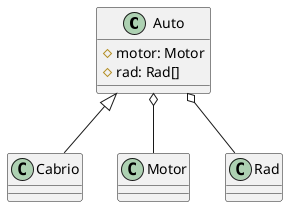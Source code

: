 @startuml
class Auto {
    #motor: Motor
    #rad: Rad[]
}
class Cabrio {

}
class Motor {

}
class Rad {

}
Auto <|-- Cabrio
Auto o-- Motor
Auto o-- Rad
@enduml